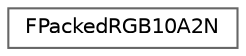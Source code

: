 digraph "Graphical Class Hierarchy"
{
 // INTERACTIVE_SVG=YES
 // LATEX_PDF_SIZE
  bgcolor="transparent";
  edge [fontname=Helvetica,fontsize=10,labelfontname=Helvetica,labelfontsize=10];
  node [fontname=Helvetica,fontsize=10,shape=box,height=0.2,width=0.4];
  rankdir="LR";
  Node0 [id="Node000000",label="FPackedRGB10A2N",height=0.2,width=0.4,color="grey40", fillcolor="white", style="filled",URL="$db/d32/structFPackedRGB10A2N.html",tooltip="A vector, quantized and packed into 32-bits."];
}
